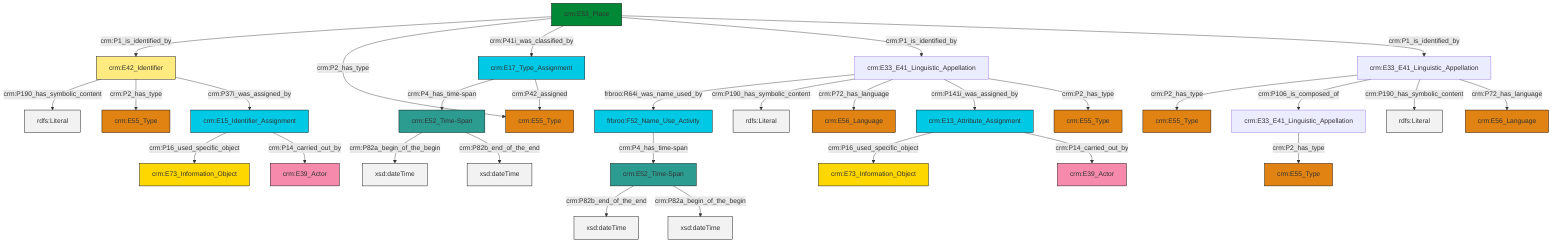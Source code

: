 graph TD
classDef Literal fill:#f2f2f2,stroke:#000000;
classDef CRM_Entity fill:#FFFFFF,stroke:#000000;
classDef Temporal_Entity fill:#00C9E6, stroke:#000000;
classDef Type fill:#E18312, stroke:#000000;
classDef Time-Span fill:#2C9C91, stroke:#000000;
classDef Appellation fill:#FFEB7F, stroke:#000000;
classDef Place fill:#008836, stroke:#000000;
classDef Persistent_Item fill:#B266B2, stroke:#000000;
classDef Conceptual_Object fill:#FFD700, stroke:#000000;
classDef Physical_Thing fill:#D2B48C, stroke:#000000;
classDef Actor fill:#f58aad, stroke:#000000;
classDef PC_Classes fill:#4ce600, stroke:#000000;
classDef Multi fill:#cccccc,stroke:#000000;

0["crm:E52_Time-Span"]:::Time-Span -->|crm:P82a_begin_of_the_begin| 1[xsd:dateTime]:::Literal
2["frbroo:F52_Name_Use_Activity"]:::Temporal_Entity -->|crm:P4_has_time-span| 3["crm:E52_Time-Span"]:::Time-Span
6["crm:E17_Type_Assignment"]:::Temporal_Entity -->|crm:P4_has_time-span| 0["crm:E52_Time-Span"]:::Time-Span
7["crm:E33_E41_Linguistic_Appellation"]:::Default -->|frbroo:R64i_was_name_used_by| 2["frbroo:F52_Name_Use_Activity"]:::Temporal_Entity
10["crm:E13_Attribute_Assignment"]:::Temporal_Entity -->|crm:P16_used_specific_object| 11["crm:E73_Information_Object"]:::Conceptual_Object
7["crm:E33_E41_Linguistic_Appellation"]:::Default -->|crm:P190_has_symbolic_content| 14[rdfs:Literal]:::Literal
8["crm:E33_E41_Linguistic_Appellation"]:::Default -->|crm:P2_has_type| 12["crm:E55_Type"]:::Type
17["crm:E33_E41_Linguistic_Appellation"]:::Default -->|crm:P2_has_type| 20["crm:E55_Type"]:::Type
15["crm:E42_Identifier"]:::Appellation -->|crm:P190_has_symbolic_content| 21[rdfs:Literal]:::Literal
8["crm:E33_E41_Linguistic_Appellation"]:::Default -->|crm:P106_is_composed_of| 17["crm:E33_E41_Linguistic_Appellation"]:::Default
7["crm:E33_E41_Linguistic_Appellation"]:::Default -->|crm:P72_has_language| 4["crm:E56_Language"]:::Type
27["crm:E53_Place"]:::Place -->|crm:P1_is_identified_by| 15["crm:E42_Identifier"]:::Appellation
27["crm:E53_Place"]:::Place -->|crm:P2_has_type| 30["crm:E55_Type"]:::Type
6["crm:E17_Type_Assignment"]:::Temporal_Entity -->|crm:P42_assigned| 30["crm:E55_Type"]:::Type
7["crm:E33_E41_Linguistic_Appellation"]:::Default -->|crm:P141i_was_assigned_by| 10["crm:E13_Attribute_Assignment"]:::Temporal_Entity
8["crm:E33_E41_Linguistic_Appellation"]:::Default -->|crm:P190_has_symbolic_content| 39[rdfs:Literal]:::Literal
3["crm:E52_Time-Span"]:::Time-Span -->|crm:P82b_end_of_the_end| 40[xsd:dateTime]:::Literal
7["crm:E33_E41_Linguistic_Appellation"]:::Default -->|crm:P2_has_type| 28["crm:E55_Type"]:::Type
27["crm:E53_Place"]:::Place -->|crm:P41i_was_classified_by| 6["crm:E17_Type_Assignment"]:::Temporal_Entity
43["crm:E15_Identifier_Assignment"]:::Temporal_Entity -->|crm:P16_used_specific_object| 23["crm:E73_Information_Object"]:::Conceptual_Object
8["crm:E33_E41_Linguistic_Appellation"]:::Default -->|crm:P72_has_language| 31["crm:E56_Language"]:::Type
10["crm:E13_Attribute_Assignment"]:::Temporal_Entity -->|crm:P14_carried_out_by| 44["crm:E39_Actor"]:::Actor
15["crm:E42_Identifier"]:::Appellation -->|crm:P2_has_type| 34["crm:E55_Type"]:::Type
27["crm:E53_Place"]:::Place -->|crm:P1_is_identified_by| 7["crm:E33_E41_Linguistic_Appellation"]:::Default
15["crm:E42_Identifier"]:::Appellation -->|crm:P37i_was_assigned_by| 43["crm:E15_Identifier_Assignment"]:::Temporal_Entity
0["crm:E52_Time-Span"]:::Time-Span -->|crm:P82b_end_of_the_end| 51[xsd:dateTime]:::Literal
27["crm:E53_Place"]:::Place -->|crm:P1_is_identified_by| 8["crm:E33_E41_Linguistic_Appellation"]:::Default
3["crm:E52_Time-Span"]:::Time-Span -->|crm:P82a_begin_of_the_begin| 52[xsd:dateTime]:::Literal
43["crm:E15_Identifier_Assignment"]:::Temporal_Entity -->|crm:P14_carried_out_by| 41["crm:E39_Actor"]:::Actor